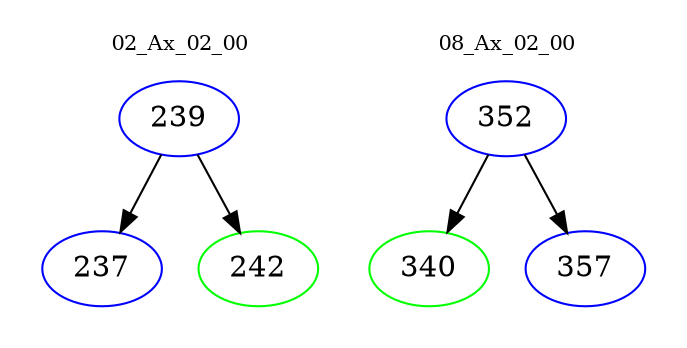 digraph{
subgraph cluster_0 {
color = white
label = "02_Ax_02_00";
fontsize=10;
T0_239 [label="239", color="blue"]
T0_239 -> T0_237 [color="black"]
T0_237 [label="237", color="blue"]
T0_239 -> T0_242 [color="black"]
T0_242 [label="242", color="green"]
}
subgraph cluster_1 {
color = white
label = "08_Ax_02_00";
fontsize=10;
T1_352 [label="352", color="blue"]
T1_352 -> T1_340 [color="black"]
T1_340 [label="340", color="green"]
T1_352 -> T1_357 [color="black"]
T1_357 [label="357", color="blue"]
}
}
